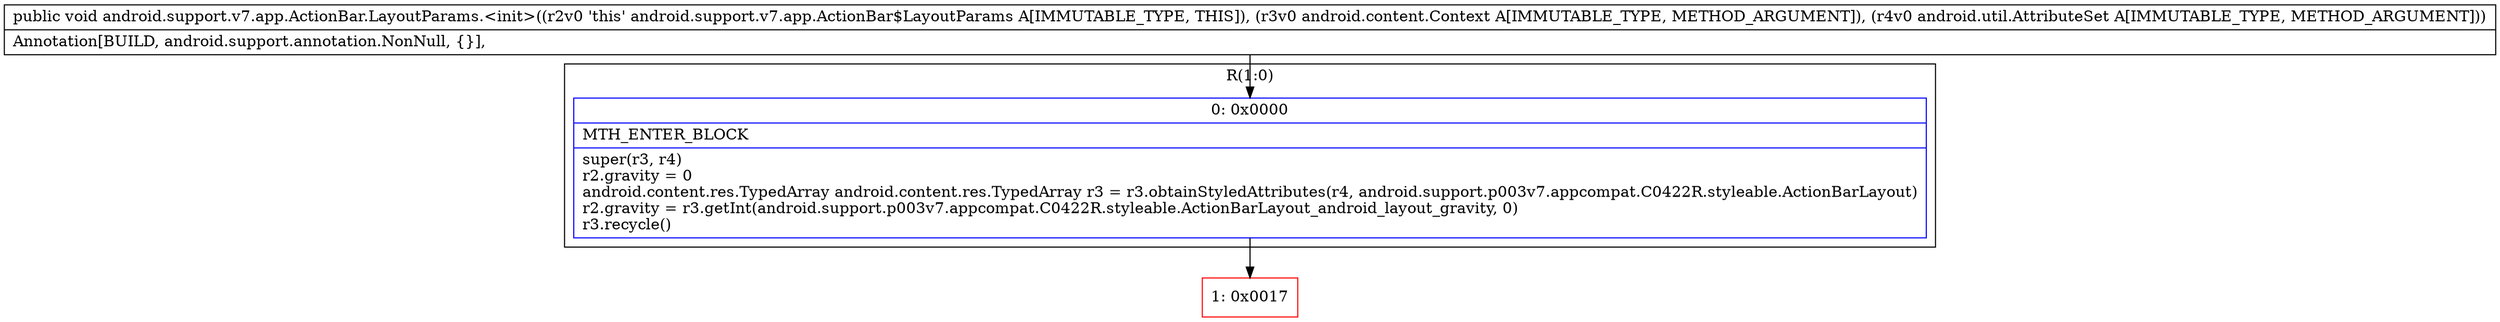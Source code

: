 digraph "CFG forandroid.support.v7.app.ActionBar.LayoutParams.\<init\>(Landroid\/content\/Context;Landroid\/util\/AttributeSet;)V" {
subgraph cluster_Region_868304273 {
label = "R(1:0)";
node [shape=record,color=blue];
Node_0 [shape=record,label="{0\:\ 0x0000|MTH_ENTER_BLOCK\l|super(r3, r4)\lr2.gravity = 0\landroid.content.res.TypedArray android.content.res.TypedArray r3 = r3.obtainStyledAttributes(r4, android.support.p003v7.appcompat.C0422R.styleable.ActionBarLayout)\lr2.gravity = r3.getInt(android.support.p003v7.appcompat.C0422R.styleable.ActionBarLayout_android_layout_gravity, 0)\lr3.recycle()\l}"];
}
Node_1 [shape=record,color=red,label="{1\:\ 0x0017}"];
MethodNode[shape=record,label="{public void android.support.v7.app.ActionBar.LayoutParams.\<init\>((r2v0 'this' android.support.v7.app.ActionBar$LayoutParams A[IMMUTABLE_TYPE, THIS]), (r3v0 android.content.Context A[IMMUTABLE_TYPE, METHOD_ARGUMENT]), (r4v0 android.util.AttributeSet A[IMMUTABLE_TYPE, METHOD_ARGUMENT]))  | Annotation[BUILD, android.support.annotation.NonNull, \{\}], \l}"];
MethodNode -> Node_0;
Node_0 -> Node_1;
}

